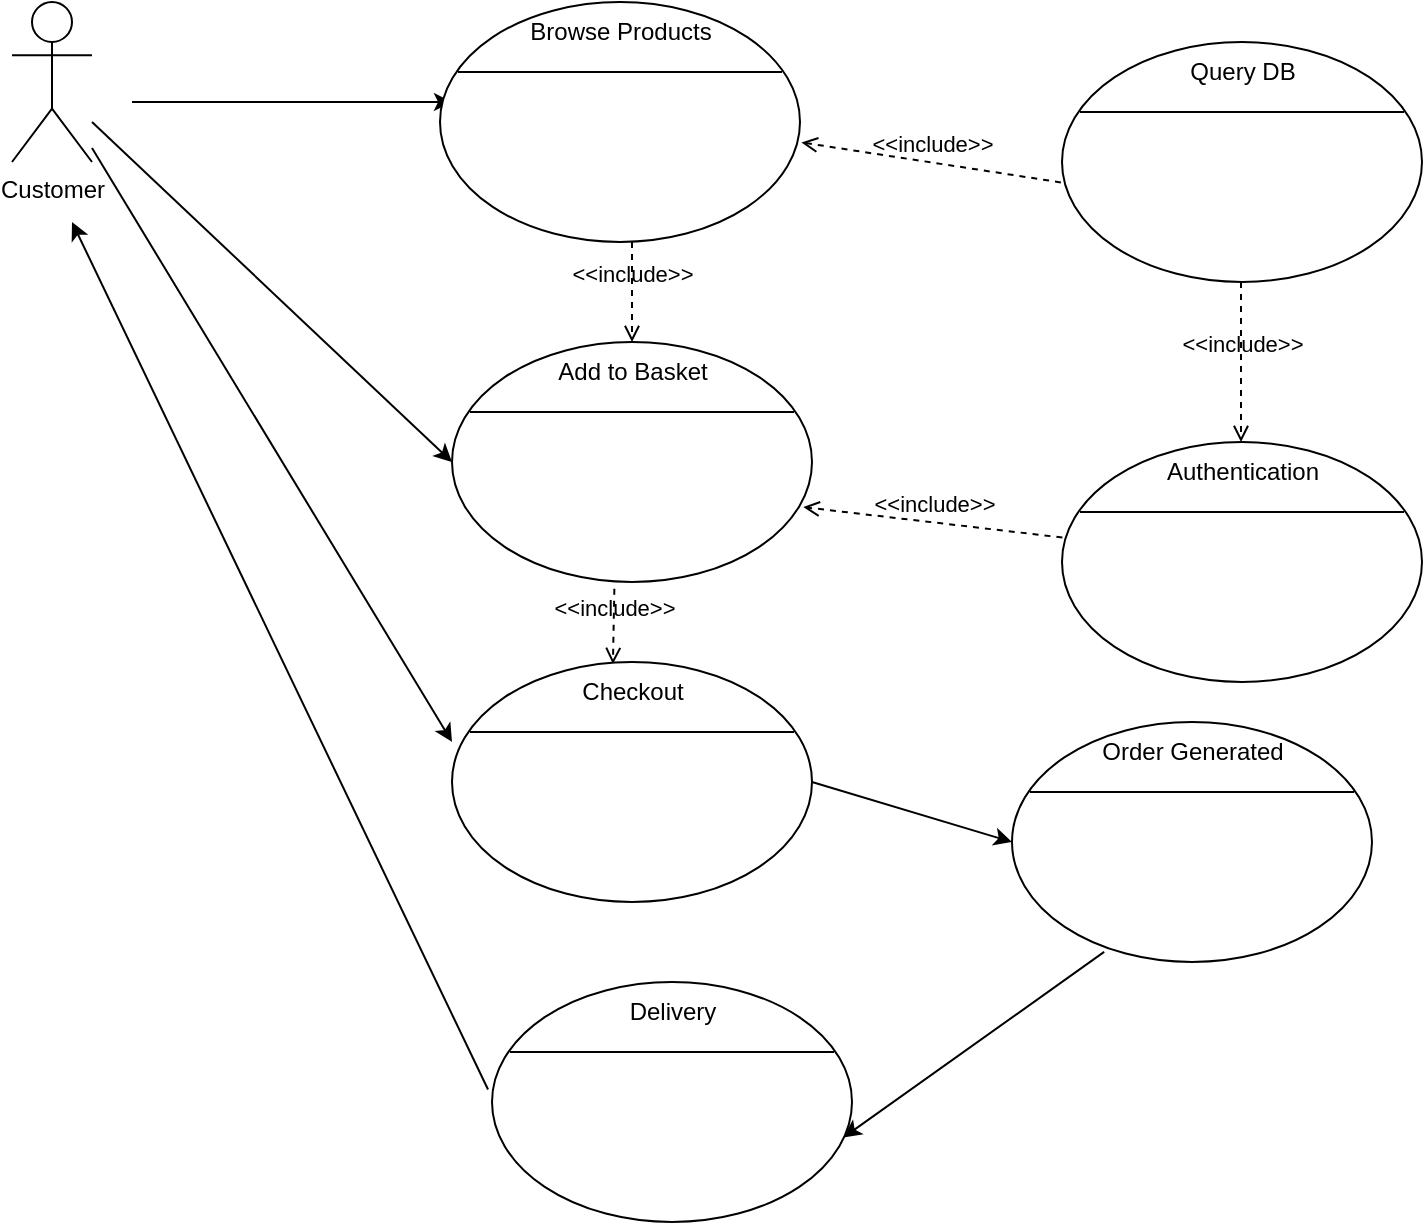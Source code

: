 <mxfile>
    <diagram id="G-QBOBEtXtLJ5XEbsBTF" name="Page-1">
        <mxGraphModel dx="773" dy="605" grid="1" gridSize="10" guides="1" tooltips="1" connect="1" arrows="1" fold="1" page="1" pageScale="1" pageWidth="827" pageHeight="1169" math="0" shadow="0">
            <root>
                <mxCell id="0"/>
                <mxCell id="1" parent="0"/>
                <mxCell id="2" value="Customer" style="shape=umlActor;verticalLabelPosition=bottom;verticalAlign=top;html=1;outlineConnect=0;" vertex="1" parent="1">
                    <mxGeometry x="20" y="10" width="40" height="80" as="geometry"/>
                </mxCell>
                <mxCell id="3" value="" style="endArrow=classic;html=1;" edge="1" parent="1">
                    <mxGeometry width="50" height="50" relative="1" as="geometry">
                        <mxPoint x="80" y="60" as="sourcePoint"/>
                        <mxPoint x="240" y="60" as="targetPoint"/>
                    </mxGeometry>
                </mxCell>
                <mxCell id="15" value="&amp;lt;&amp;lt;include&amp;gt;&amp;gt;" style="html=1;verticalAlign=bottom;labelBackgroundColor=none;endArrow=open;endFill=0;dashed=1;exitX=-0.003;exitY=0.585;exitDx=0;exitDy=0;exitPerimeter=0;entryX=1.004;entryY=0.585;entryDx=0;entryDy=0;entryPerimeter=0;" edge="1" parent="1" source="30" target="25">
                    <mxGeometry width="160" relative="1" as="geometry">
                        <mxPoint x="545.0" y="100" as="sourcePoint"/>
                        <mxPoint x="414" y="80" as="targetPoint"/>
                    </mxGeometry>
                </mxCell>
                <mxCell id="17" value="&amp;lt;&amp;lt;include&amp;gt;&amp;gt;" style="html=1;verticalAlign=bottom;labelBackgroundColor=none;endArrow=open;endFill=0;dashed=1;" edge="1" parent="1">
                    <mxGeometry width="160" relative="1" as="geometry">
                        <mxPoint x="634.5" y="150" as="sourcePoint"/>
                        <mxPoint x="634.5" y="230" as="targetPoint"/>
                    </mxGeometry>
                </mxCell>
                <mxCell id="19" value="" style="shape=ellipse;container=1;horizontal=1;horizontalStack=0;resizeParent=1;resizeParentMax=0;resizeLast=0;html=1;dashed=0;collapsible=0;" vertex="1" parent="1">
                    <mxGeometry x="240" y="180" width="180" height="120" as="geometry"/>
                </mxCell>
                <mxCell id="20" value="Add to Basket" style="html=1;strokeColor=none;fillColor=none;align=center;verticalAlign=middle;rotatable=0;" vertex="1" parent="19">
                    <mxGeometry width="180" height="30" as="geometry"/>
                </mxCell>
                <mxCell id="21" value="" style="line;strokeWidth=1;fillColor=none;rotatable=0;labelPosition=right;points=[];portConstraint=eastwest;dashed=0;resizeWidth=1;" vertex="1" parent="19">
                    <mxGeometry x="9" y="30" width="162" height="10" as="geometry"/>
                </mxCell>
                <mxCell id="24" value="&amp;lt;&amp;lt;include&amp;gt;&amp;gt;" style="html=1;verticalAlign=bottom;labelBackgroundColor=none;endArrow=open;endFill=0;dashed=1;" edge="1" parent="1">
                    <mxGeometry width="160" relative="1" as="geometry">
                        <mxPoint x="330" y="130" as="sourcePoint"/>
                        <mxPoint x="330" y="180" as="targetPoint"/>
                        <Array as="points"/>
                    </mxGeometry>
                </mxCell>
                <mxCell id="25" value="" style="shape=ellipse;container=1;horizontal=1;horizontalStack=0;resizeParent=1;resizeParentMax=0;resizeLast=0;html=1;dashed=0;collapsible=0;" vertex="1" parent="1">
                    <mxGeometry x="234" y="10" width="180" height="120" as="geometry"/>
                </mxCell>
                <mxCell id="26" value="Browse Products" style="html=1;strokeColor=none;fillColor=none;align=center;verticalAlign=middle;rotatable=0;" vertex="1" parent="25">
                    <mxGeometry width="180" height="30" as="geometry"/>
                </mxCell>
                <mxCell id="27" value="" style="line;strokeWidth=1;fillColor=none;rotatable=0;labelPosition=right;points=[];portConstraint=eastwest;dashed=0;resizeWidth=1;" vertex="1" parent="25">
                    <mxGeometry x="9" y="30" width="162" height="10" as="geometry"/>
                </mxCell>
                <mxCell id="30" value="" style="shape=ellipse;container=1;horizontal=1;horizontalStack=0;resizeParent=1;resizeParentMax=0;resizeLast=0;html=1;dashed=0;collapsible=0;" vertex="1" parent="1">
                    <mxGeometry x="545" y="30" width="180" height="120" as="geometry"/>
                </mxCell>
                <mxCell id="31" value="Query DB" style="html=1;strokeColor=none;fillColor=none;align=center;verticalAlign=middle;rotatable=0;" vertex="1" parent="30">
                    <mxGeometry width="180" height="30" as="geometry"/>
                </mxCell>
                <mxCell id="32" value="" style="line;strokeWidth=1;fillColor=none;rotatable=0;labelPosition=right;points=[];portConstraint=eastwest;dashed=0;resizeWidth=1;" vertex="1" parent="30">
                    <mxGeometry x="9" y="30" width="162" height="10" as="geometry"/>
                </mxCell>
                <mxCell id="35" value="" style="shape=ellipse;container=1;horizontal=1;horizontalStack=0;resizeParent=1;resizeParentMax=0;resizeLast=0;html=1;dashed=0;collapsible=0;" vertex="1" parent="1">
                    <mxGeometry x="545" y="230" width="180" height="120" as="geometry"/>
                </mxCell>
                <mxCell id="36" value="Authentication" style="html=1;strokeColor=none;fillColor=none;align=center;verticalAlign=middle;rotatable=0;" vertex="1" parent="35">
                    <mxGeometry width="180" height="30" as="geometry"/>
                </mxCell>
                <mxCell id="37" value="" style="line;strokeWidth=1;fillColor=none;rotatable=0;labelPosition=right;points=[];portConstraint=eastwest;dashed=0;resizeWidth=1;" vertex="1" parent="35">
                    <mxGeometry x="9" y="30" width="162" height="10" as="geometry"/>
                </mxCell>
                <mxCell id="40" value="&amp;lt;&amp;lt;include&amp;gt;&amp;gt;" style="html=1;verticalAlign=bottom;labelBackgroundColor=none;endArrow=open;endFill=0;dashed=1;entryX=0.976;entryY=0.688;entryDx=0;entryDy=0;entryPerimeter=0;exitX=0.001;exitY=0.398;exitDx=0;exitDy=0;exitPerimeter=0;" edge="1" parent="1" source="35" target="19">
                    <mxGeometry width="160" relative="1" as="geometry">
                        <mxPoint x="560" y="340" as="sourcePoint"/>
                        <mxPoint x="370" y="290" as="targetPoint"/>
                    </mxGeometry>
                </mxCell>
                <mxCell id="41" value="&amp;lt;&amp;lt;include&amp;gt;&amp;gt;" style="html=1;verticalAlign=bottom;labelBackgroundColor=none;endArrow=open;endFill=0;dashed=1;exitX=0.451;exitY=1.028;exitDx=0;exitDy=0;exitPerimeter=0;entryX=0.447;entryY=0.033;entryDx=0;entryDy=0;entryPerimeter=0;" edge="1" parent="1" source="19" target="43">
                    <mxGeometry width="160" relative="1" as="geometry">
                        <mxPoint x="260" y="340" as="sourcePoint"/>
                        <mxPoint x="321" y="350" as="targetPoint"/>
                    </mxGeometry>
                </mxCell>
                <mxCell id="42" value="" style="shape=ellipse;container=1;horizontal=1;horizontalStack=0;resizeParent=1;resizeParentMax=0;resizeLast=0;html=1;dashed=0;collapsible=0;" vertex="1" parent="1">
                    <mxGeometry x="240" y="340" width="180" height="120" as="geometry"/>
                </mxCell>
                <mxCell id="43" value="Checkout" style="html=1;strokeColor=none;fillColor=none;align=center;verticalAlign=middle;rotatable=0;" vertex="1" parent="42">
                    <mxGeometry width="180" height="30" as="geometry"/>
                </mxCell>
                <mxCell id="44" value="" style="line;strokeWidth=1;fillColor=none;rotatable=0;labelPosition=right;points=[];portConstraint=eastwest;dashed=0;resizeWidth=1;" vertex="1" parent="42">
                    <mxGeometry x="9" y="30" width="162" height="10" as="geometry"/>
                </mxCell>
                <mxCell id="49" value="" style="shape=ellipse;container=1;horizontal=1;horizontalStack=0;resizeParent=1;resizeParentMax=0;resizeLast=0;html=1;dashed=0;collapsible=0;" vertex="1" parent="1">
                    <mxGeometry x="520" y="370" width="180" height="120" as="geometry"/>
                </mxCell>
                <mxCell id="50" value="Order Generated" style="html=1;strokeColor=none;fillColor=none;align=center;verticalAlign=middle;rotatable=0;" vertex="1" parent="49">
                    <mxGeometry width="180" height="30" as="geometry"/>
                </mxCell>
                <mxCell id="51" value="" style="line;strokeWidth=1;fillColor=none;rotatable=0;labelPosition=right;points=[];portConstraint=eastwest;dashed=0;resizeWidth=1;" vertex="1" parent="49">
                    <mxGeometry x="9" y="30" width="162" height="10" as="geometry"/>
                </mxCell>
                <mxCell id="54" value="" style="shape=ellipse;container=1;horizontal=1;horizontalStack=0;resizeParent=1;resizeParentMax=0;resizeLast=0;html=1;dashed=0;collapsible=0;" vertex="1" parent="1">
                    <mxGeometry x="260" y="500" width="180" height="120" as="geometry"/>
                </mxCell>
                <mxCell id="55" value="Delivery" style="html=1;strokeColor=none;fillColor=none;align=center;verticalAlign=middle;rotatable=0;" vertex="1" parent="54">
                    <mxGeometry width="180" height="30" as="geometry"/>
                </mxCell>
                <mxCell id="56" value="" style="line;strokeWidth=1;fillColor=none;rotatable=0;labelPosition=right;points=[];portConstraint=eastwest;dashed=0;resizeWidth=1;" vertex="1" parent="54">
                    <mxGeometry x="9" y="30" width="162" height="10" as="geometry"/>
                </mxCell>
                <mxCell id="60" value="" style="endArrow=classic;html=1;exitX=-0.011;exitY=0.448;exitDx=0;exitDy=0;exitPerimeter=0;" edge="1" parent="1" source="54">
                    <mxGeometry width="50" height="50" relative="1" as="geometry">
                        <mxPoint x="150" y="520" as="sourcePoint"/>
                        <mxPoint x="50" y="120" as="targetPoint"/>
                    </mxGeometry>
                </mxCell>
                <mxCell id="61" value="" style="endArrow=classic;html=1;entryX=0;entryY=0.333;entryDx=0;entryDy=0;entryPerimeter=0;" edge="1" parent="1" source="2" target="42">
                    <mxGeometry width="50" height="50" relative="1" as="geometry">
                        <mxPoint x="50" y="75" as="sourcePoint"/>
                        <mxPoint x="130" y="105" as="targetPoint"/>
                    </mxGeometry>
                </mxCell>
                <mxCell id="62" value="" style="endArrow=classic;html=1;entryX=0;entryY=0.5;entryDx=0;entryDy=0;" edge="1" parent="1" target="19">
                    <mxGeometry width="50" height="50" relative="1" as="geometry">
                        <mxPoint x="60" y="70" as="sourcePoint"/>
                        <mxPoint x="190" y="80" as="targetPoint"/>
                    </mxGeometry>
                </mxCell>
                <mxCell id="63" value="" style="endArrow=classic;html=1;entryX=0;entryY=0.5;entryDx=0;entryDy=0;exitX=1;exitY=0.5;exitDx=0;exitDy=0;" edge="1" parent="1" source="42" target="49">
                    <mxGeometry width="50" height="50" relative="1" as="geometry">
                        <mxPoint x="350" y="340" as="sourcePoint"/>
                        <mxPoint x="400" y="290" as="targetPoint"/>
                    </mxGeometry>
                </mxCell>
                <mxCell id="64" value="" style="endArrow=classic;html=1;entryX=0.976;entryY=0.648;entryDx=0;entryDy=0;entryPerimeter=0;exitX=0.256;exitY=0.958;exitDx=0;exitDy=0;exitPerimeter=0;" edge="1" parent="1" source="49" target="54">
                    <mxGeometry width="50" height="50" relative="1" as="geometry">
                        <mxPoint x="450" y="540" as="sourcePoint"/>
                        <mxPoint x="500" y="490" as="targetPoint"/>
                    </mxGeometry>
                </mxCell>
            </root>
        </mxGraphModel>
    </diagram>
    <diagram id="NB4lRe6G5YYx8cawflKE" name="Page-2">
        <mxGraphModel dx="734" dy="575" grid="1" gridSize="10" guides="1" tooltips="1" connect="1" arrows="1" fold="1" page="1" pageScale="1" pageWidth="827" pageHeight="1169" math="0" shadow="0">
            <root>
                <mxCell id="ur_BgB7zsAgVzKjBTCpK-0"/>
                <mxCell id="ur_BgB7zsAgVzKjBTCpK-1" parent="ur_BgB7zsAgVzKjBTCpK-0"/>
                <mxCell id="ur_BgB7zsAgVzKjBTCpK-2" value="" style="shape=ellipse;container=1;horizontal=1;horizontalStack=0;resizeParent=1;resizeParentMax=0;resizeLast=0;html=1;dashed=0;collapsible=0;" vertex="1" parent="ur_BgB7zsAgVzKjBTCpK-1">
                    <mxGeometry x="10" y="30" width="180" height="120" as="geometry"/>
                </mxCell>
                <mxCell id="ur_BgB7zsAgVzKjBTCpK-3" value="Order Generated" style="html=1;strokeColor=none;fillColor=none;align=center;verticalAlign=middle;rotatable=0;" vertex="1" parent="ur_BgB7zsAgVzKjBTCpK-2">
                    <mxGeometry width="180" height="30" as="geometry"/>
                </mxCell>
                <mxCell id="ur_BgB7zsAgVzKjBTCpK-4" value="" style="line;strokeWidth=1;fillColor=none;rotatable=0;labelPosition=right;points=[];portConstraint=eastwest;dashed=0;resizeWidth=1;" vertex="1" parent="ur_BgB7zsAgVzKjBTCpK-2">
                    <mxGeometry x="9" y="30" width="162" height="10" as="geometry"/>
                </mxCell>
                <mxCell id="ur_BgB7zsAgVzKjBTCpK-6" value="Extension point 1" style="text;html=1;align=left;verticalAlign=middle;rotatable=0;spacingLeft=25;" vertex="1" parent="ur_BgB7zsAgVzKjBTCpK-2">
                    <mxGeometry y="70" width="180" height="30" as="geometry"/>
                </mxCell>
            </root>
        </mxGraphModel>
    </diagram>
</mxfile>